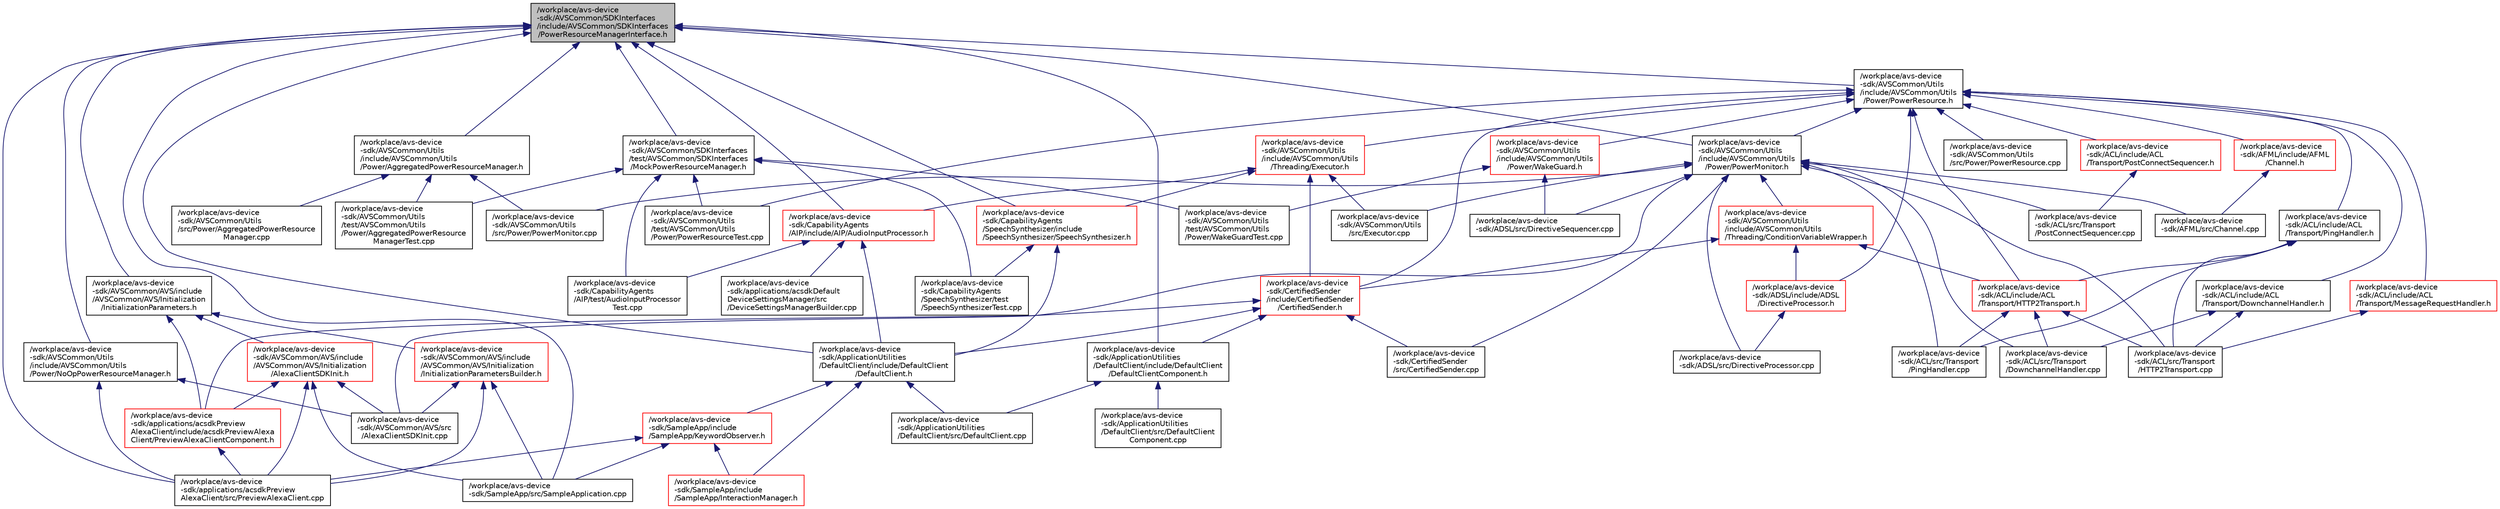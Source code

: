 digraph "/workplace/avs-device-sdk/AVSCommon/SDKInterfaces/include/AVSCommon/SDKInterfaces/PowerResourceManagerInterface.h"
{
  edge [fontname="Helvetica",fontsize="10",labelfontname="Helvetica",labelfontsize="10"];
  node [fontname="Helvetica",fontsize="10",shape=record];
  Node6 [label="/workplace/avs-device\l-sdk/AVSCommon/SDKInterfaces\l/include/AVSCommon/SDKInterfaces\l/PowerResourceManagerInterface.h",height=0.2,width=0.4,color="black", fillcolor="grey75", style="filled", fontcolor="black"];
  Node6 -> Node7 [dir="back",color="midnightblue",fontsize="10",style="solid",fontname="Helvetica"];
  Node7 [label="/workplace/avs-device\l-sdk/applications/acsdkPreview\lAlexaClient/src/PreviewAlexaClient.cpp",height=0.2,width=0.4,color="black", fillcolor="white", style="filled",URL="$_preview_alexa_client_8cpp.html"];
  Node6 -> Node8 [dir="back",color="midnightblue",fontsize="10",style="solid",fontname="Helvetica"];
  Node8 [label="/workplace/avs-device\l-sdk/ApplicationUtilities\l/DefaultClient/include/DefaultClient\l/DefaultClient.h",height=0.2,width=0.4,color="black", fillcolor="white", style="filled",URL="$_default_client_8h.html"];
  Node8 -> Node9 [dir="back",color="midnightblue",fontsize="10",style="solid",fontname="Helvetica"];
  Node9 [label="/workplace/avs-device\l-sdk/ApplicationUtilities\l/DefaultClient/src/DefaultClient.cpp",height=0.2,width=0.4,color="black", fillcolor="white", style="filled",URL="$_default_client_8cpp.html"];
  Node8 -> Node10 [dir="back",color="midnightblue",fontsize="10",style="solid",fontname="Helvetica"];
  Node10 [label="/workplace/avs-device\l-sdk/SampleApp/include\l/SampleApp/InteractionManager.h",height=0.2,width=0.4,color="red", fillcolor="white", style="filled",URL="$_interaction_manager_8h.html"];
  Node8 -> Node20 [dir="back",color="midnightblue",fontsize="10",style="solid",fontname="Helvetica"];
  Node20 [label="/workplace/avs-device\l-sdk/SampleApp/include\l/SampleApp/KeywordObserver.h",height=0.2,width=0.4,color="red", fillcolor="white", style="filled",URL="$_keyword_observer_8h.html"];
  Node20 -> Node7 [dir="back",color="midnightblue",fontsize="10",style="solid",fontname="Helvetica"];
  Node20 -> Node10 [dir="back",color="midnightblue",fontsize="10",style="solid",fontname="Helvetica"];
  Node20 -> Node17 [dir="back",color="midnightblue",fontsize="10",style="solid",fontname="Helvetica"];
  Node17 [label="/workplace/avs-device\l-sdk/SampleApp/src/SampleApplication.cpp",height=0.2,width=0.4,color="black", fillcolor="white", style="filled",URL="$_sample_application_8cpp.html"];
  Node6 -> Node22 [dir="back",color="midnightblue",fontsize="10",style="solid",fontname="Helvetica"];
  Node22 [label="/workplace/avs-device\l-sdk/ApplicationUtilities\l/DefaultClient/include/DefaultClient\l/DefaultClientComponent.h",height=0.2,width=0.4,color="black", fillcolor="white", style="filled",URL="$_default_client_component_8h.html"];
  Node22 -> Node9 [dir="back",color="midnightblue",fontsize="10",style="solid",fontname="Helvetica"];
  Node22 -> Node23 [dir="back",color="midnightblue",fontsize="10",style="solid",fontname="Helvetica"];
  Node23 [label="/workplace/avs-device\l-sdk/ApplicationUtilities\l/DefaultClient/src/DefaultClient\lComponent.cpp",height=0.2,width=0.4,color="black", fillcolor="white", style="filled",URL="$_default_client_component_8cpp.html"];
  Node6 -> Node24 [dir="back",color="midnightblue",fontsize="10",style="solid",fontname="Helvetica"];
  Node24 [label="/workplace/avs-device\l-sdk/AVSCommon/AVS/include\l/AVSCommon/AVS/Initialization\l/InitializationParameters.h",height=0.2,width=0.4,color="black", fillcolor="white", style="filled",URL="$_initialization_parameters_8h.html"];
  Node24 -> Node25 [dir="back",color="midnightblue",fontsize="10",style="solid",fontname="Helvetica"];
  Node25 [label="/workplace/avs-device\l-sdk/applications/acsdkPreview\lAlexaClient/include/acsdkPreviewAlexa\lClient/PreviewAlexaClientComponent.h",height=0.2,width=0.4,color="red", fillcolor="white", style="filled",URL="$_preview_alexa_client_component_8h.html"];
  Node25 -> Node7 [dir="back",color="midnightblue",fontsize="10",style="solid",fontname="Helvetica"];
  Node24 -> Node26 [dir="back",color="midnightblue",fontsize="10",style="solid",fontname="Helvetica"];
  Node26 [label="/workplace/avs-device\l-sdk/AVSCommon/AVS/include\l/AVSCommon/AVS/Initialization\l/AlexaClientSDKInit.h",height=0.2,width=0.4,color="red", fillcolor="white", style="filled",URL="$_alexa_client_s_d_k_init_8h.html"];
  Node26 -> Node25 [dir="back",color="midnightblue",fontsize="10",style="solid",fontname="Helvetica"];
  Node26 -> Node7 [dir="back",color="midnightblue",fontsize="10",style="solid",fontname="Helvetica"];
  Node26 -> Node29 [dir="back",color="midnightblue",fontsize="10",style="solid",fontname="Helvetica"];
  Node29 [label="/workplace/avs-device\l-sdk/AVSCommon/AVS/src\l/AlexaClientSDKInit.cpp",height=0.2,width=0.4,color="black", fillcolor="white", style="filled",URL="$_alexa_client_s_d_k_init_8cpp.html"];
  Node26 -> Node17 [dir="back",color="midnightblue",fontsize="10",style="solid",fontname="Helvetica"];
  Node24 -> Node42 [dir="back",color="midnightblue",fontsize="10",style="solid",fontname="Helvetica"];
  Node42 [label="/workplace/avs-device\l-sdk/AVSCommon/AVS/include\l/AVSCommon/AVS/Initialization\l/InitializationParametersBuilder.h",height=0.2,width=0.4,color="red", fillcolor="white", style="filled",URL="$_initialization_parameters_builder_8h.html"];
  Node42 -> Node7 [dir="back",color="midnightblue",fontsize="10",style="solid",fontname="Helvetica"];
  Node42 -> Node29 [dir="back",color="midnightblue",fontsize="10",style="solid",fontname="Helvetica"];
  Node42 -> Node17 [dir="back",color="midnightblue",fontsize="10",style="solid",fontname="Helvetica"];
  Node6 -> Node44 [dir="back",color="midnightblue",fontsize="10",style="solid",fontname="Helvetica"];
  Node44 [label="/workplace/avs-device\l-sdk/AVSCommon/SDKInterfaces\l/test/AVSCommon/SDKInterfaces\l/MockPowerResourceManager.h",height=0.2,width=0.4,color="black", fillcolor="white", style="filled",URL="$_mock_power_resource_manager_8h.html"];
  Node44 -> Node45 [dir="back",color="midnightblue",fontsize="10",style="solid",fontname="Helvetica"];
  Node45 [label="/workplace/avs-device\l-sdk/AVSCommon/Utils\l/test/AVSCommon/Utils\l/Power/AggregatedPowerResource\lManagerTest.cpp",height=0.2,width=0.4,color="black", fillcolor="white", style="filled",URL="$_aggregated_power_resource_manager_test_8cpp.html"];
  Node44 -> Node46 [dir="back",color="midnightblue",fontsize="10",style="solid",fontname="Helvetica"];
  Node46 [label="/workplace/avs-device\l-sdk/AVSCommon/Utils\l/test/AVSCommon/Utils\l/Power/PowerResourceTest.cpp",height=0.2,width=0.4,color="black", fillcolor="white", style="filled",URL="$_power_resource_test_8cpp.html"];
  Node44 -> Node47 [dir="back",color="midnightblue",fontsize="10",style="solid",fontname="Helvetica"];
  Node47 [label="/workplace/avs-device\l-sdk/AVSCommon/Utils\l/test/AVSCommon/Utils\l/Power/WakeGuardTest.cpp",height=0.2,width=0.4,color="black", fillcolor="white", style="filled",URL="$_wake_guard_test_8cpp.html"];
  Node44 -> Node48 [dir="back",color="midnightblue",fontsize="10",style="solid",fontname="Helvetica"];
  Node48 [label="/workplace/avs-device\l-sdk/CapabilityAgents\l/AIP/test/AudioInputProcessor\lTest.cpp",height=0.2,width=0.4,color="black", fillcolor="white", style="filled",URL="$_audio_input_processor_test_8cpp.html"];
  Node44 -> Node49 [dir="back",color="midnightblue",fontsize="10",style="solid",fontname="Helvetica"];
  Node49 [label="/workplace/avs-device\l-sdk/CapabilityAgents\l/SpeechSynthesizer/test\l/SpeechSynthesizerTest.cpp",height=0.2,width=0.4,color="black", fillcolor="white", style="filled",URL="$_speech_synthesizer_test_8cpp.html"];
  Node6 -> Node50 [dir="back",color="midnightblue",fontsize="10",style="solid",fontname="Helvetica"];
  Node50 [label="/workplace/avs-device\l-sdk/AVSCommon/Utils\l/include/AVSCommon/Utils\l/Power/AggregatedPowerResourceManager.h",height=0.2,width=0.4,color="black", fillcolor="white", style="filled",URL="$_aggregated_power_resource_manager_8h.html"];
  Node50 -> Node51 [dir="back",color="midnightblue",fontsize="10",style="solid",fontname="Helvetica"];
  Node51 [label="/workplace/avs-device\l-sdk/AVSCommon/Utils\l/src/Power/AggregatedPowerResource\lManager.cpp",height=0.2,width=0.4,color="black", fillcolor="white", style="filled",URL="$_aggregated_power_resource_manager_8cpp.html"];
  Node50 -> Node52 [dir="back",color="midnightblue",fontsize="10",style="solid",fontname="Helvetica"];
  Node52 [label="/workplace/avs-device\l-sdk/AVSCommon/Utils\l/src/Power/PowerMonitor.cpp",height=0.2,width=0.4,color="black", fillcolor="white", style="filled",URL="$_power_monitor_8cpp.html"];
  Node50 -> Node45 [dir="back",color="midnightblue",fontsize="10",style="solid",fontname="Helvetica"];
  Node6 -> Node53 [dir="back",color="midnightblue",fontsize="10",style="solid",fontname="Helvetica"];
  Node53 [label="/workplace/avs-device\l-sdk/AVSCommon/Utils\l/include/AVSCommon/Utils\l/Power/NoOpPowerResourceManager.h",height=0.2,width=0.4,color="black", fillcolor="white", style="filled",URL="$_no_op_power_resource_manager_8h.html"];
  Node53 -> Node7 [dir="back",color="midnightblue",fontsize="10",style="solid",fontname="Helvetica"];
  Node53 -> Node29 [dir="back",color="midnightblue",fontsize="10",style="solid",fontname="Helvetica"];
  Node6 -> Node54 [dir="back",color="midnightblue",fontsize="10",style="solid",fontname="Helvetica"];
  Node54 [label="/workplace/avs-device\l-sdk/AVSCommon/Utils\l/include/AVSCommon/Utils\l/Power/PowerMonitor.h",height=0.2,width=0.4,color="black", fillcolor="white", style="filled",URL="$_power_monitor_8h.html"];
  Node54 -> Node55 [dir="back",color="midnightblue",fontsize="10",style="solid",fontname="Helvetica"];
  Node55 [label="/workplace/avs-device\l-sdk/ACL/src/Transport\l/DownchannelHandler.cpp",height=0.2,width=0.4,color="black", fillcolor="white", style="filled",URL="$_downchannel_handler_8cpp.html"];
  Node54 -> Node56 [dir="back",color="midnightblue",fontsize="10",style="solid",fontname="Helvetica"];
  Node56 [label="/workplace/avs-device\l-sdk/ACL/src/Transport\l/HTTP2Transport.cpp",height=0.2,width=0.4,color="black", fillcolor="white", style="filled",URL="$_h_t_t_p2_transport_8cpp.html"];
  Node54 -> Node57 [dir="back",color="midnightblue",fontsize="10",style="solid",fontname="Helvetica"];
  Node57 [label="/workplace/avs-device\l-sdk/ACL/src/Transport\l/PingHandler.cpp",height=0.2,width=0.4,color="black", fillcolor="white", style="filled",URL="$_ping_handler_8cpp.html"];
  Node54 -> Node58 [dir="back",color="midnightblue",fontsize="10",style="solid",fontname="Helvetica"];
  Node58 [label="/workplace/avs-device\l-sdk/ACL/src/Transport\l/PostConnectSequencer.cpp",height=0.2,width=0.4,color="black", fillcolor="white", style="filled",URL="$_post_connect_sequencer_8cpp.html"];
  Node54 -> Node59 [dir="back",color="midnightblue",fontsize="10",style="solid",fontname="Helvetica"];
  Node59 [label="/workplace/avs-device\l-sdk/ADSL/src/DirectiveProcessor.cpp",height=0.2,width=0.4,color="black", fillcolor="white", style="filled",URL="$_directive_processor_8cpp.html"];
  Node54 -> Node60 [dir="back",color="midnightblue",fontsize="10",style="solid",fontname="Helvetica"];
  Node60 [label="/workplace/avs-device\l-sdk/ADSL/src/DirectiveSequencer.cpp",height=0.2,width=0.4,color="black", fillcolor="white", style="filled",URL="$_directive_sequencer_8cpp.html"];
  Node54 -> Node61 [dir="back",color="midnightblue",fontsize="10",style="solid",fontname="Helvetica"];
  Node61 [label="/workplace/avs-device\l-sdk/AFML/src/Channel.cpp",height=0.2,width=0.4,color="black", fillcolor="white", style="filled",URL="$_channel_8cpp.html"];
  Node54 -> Node29 [dir="back",color="midnightblue",fontsize="10",style="solid",fontname="Helvetica"];
  Node54 -> Node62 [dir="back",color="midnightblue",fontsize="10",style="solid",fontname="Helvetica"];
  Node62 [label="/workplace/avs-device\l-sdk/AVSCommon/Utils\l/include/AVSCommon/Utils\l/Threading/ConditionVariableWrapper.h",height=0.2,width=0.4,color="red", fillcolor="white", style="filled",URL="$_condition_variable_wrapper_8h.html"];
  Node62 -> Node63 [dir="back",color="midnightblue",fontsize="10",style="solid",fontname="Helvetica"];
  Node63 [label="/workplace/avs-device\l-sdk/ACL/include/ACL\l/Transport/HTTP2Transport.h",height=0.2,width=0.4,color="red", fillcolor="white", style="filled",URL="$_h_t_t_p2_transport_8h.html"];
  Node63 -> Node55 [dir="back",color="midnightblue",fontsize="10",style="solid",fontname="Helvetica"];
  Node63 -> Node56 [dir="back",color="midnightblue",fontsize="10",style="solid",fontname="Helvetica"];
  Node63 -> Node57 [dir="back",color="midnightblue",fontsize="10",style="solid",fontname="Helvetica"];
  Node62 -> Node68 [dir="back",color="midnightblue",fontsize="10",style="solid",fontname="Helvetica"];
  Node68 [label="/workplace/avs-device\l-sdk/ADSL/include/ADSL\l/DirectiveProcessor.h",height=0.2,width=0.4,color="red", fillcolor="white", style="filled",URL="$_directive_processor_8h.html"];
  Node68 -> Node59 [dir="back",color="midnightblue",fontsize="10",style="solid",fontname="Helvetica"];
  Node62 -> Node134 [dir="back",color="midnightblue",fontsize="10",style="solid",fontname="Helvetica"];
  Node134 [label="/workplace/avs-device\l-sdk/CertifiedSender\l/include/CertifiedSender\l/CertifiedSender.h",height=0.2,width=0.4,color="red", fillcolor="white", style="filled",URL="$_certified_sender_8h.html"];
  Node134 -> Node25 [dir="back",color="midnightblue",fontsize="10",style="solid",fontname="Helvetica"];
  Node134 -> Node8 [dir="back",color="midnightblue",fontsize="10",style="solid",fontname="Helvetica"];
  Node134 -> Node22 [dir="back",color="midnightblue",fontsize="10",style="solid",fontname="Helvetica"];
  Node134 -> Node147 [dir="back",color="midnightblue",fontsize="10",style="solid",fontname="Helvetica"];
  Node147 [label="/workplace/avs-device\l-sdk/CertifiedSender\l/src/CertifiedSender.cpp",height=0.2,width=0.4,color="black", fillcolor="white", style="filled",URL="$_certified_sender_8cpp.html"];
  Node54 -> Node154 [dir="back",color="midnightblue",fontsize="10",style="solid",fontname="Helvetica"];
  Node154 [label="/workplace/avs-device\l-sdk/AVSCommon/Utils\l/src/Executor.cpp",height=0.2,width=0.4,color="black", fillcolor="white", style="filled",URL="$_executor_8cpp.html"];
  Node54 -> Node52 [dir="back",color="midnightblue",fontsize="10",style="solid",fontname="Helvetica"];
  Node54 -> Node147 [dir="back",color="midnightblue",fontsize="10",style="solid",fontname="Helvetica"];
  Node6 -> Node155 [dir="back",color="midnightblue",fontsize="10",style="solid",fontname="Helvetica"];
  Node155 [label="/workplace/avs-device\l-sdk/AVSCommon/Utils\l/include/AVSCommon/Utils\l/Power/PowerResource.h",height=0.2,width=0.4,color="black", fillcolor="white", style="filled",URL="$_power_resource_8h.html"];
  Node155 -> Node156 [dir="back",color="midnightblue",fontsize="10",style="solid",fontname="Helvetica"];
  Node156 [label="/workplace/avs-device\l-sdk/ACL/include/ACL\l/Transport/DownchannelHandler.h",height=0.2,width=0.4,color="black", fillcolor="white", style="filled",URL="$_downchannel_handler_8h.html"];
  Node156 -> Node55 [dir="back",color="midnightblue",fontsize="10",style="solid",fontname="Helvetica"];
  Node156 -> Node56 [dir="back",color="midnightblue",fontsize="10",style="solid",fontname="Helvetica"];
  Node155 -> Node63 [dir="back",color="midnightblue",fontsize="10",style="solid",fontname="Helvetica"];
  Node155 -> Node157 [dir="back",color="midnightblue",fontsize="10",style="solid",fontname="Helvetica"];
  Node157 [label="/workplace/avs-device\l-sdk/ACL/include/ACL\l/Transport/MessageRequestHandler.h",height=0.2,width=0.4,color="red", fillcolor="white", style="filled",URL="$_message_request_handler_8h.html"];
  Node157 -> Node56 [dir="back",color="midnightblue",fontsize="10",style="solid",fontname="Helvetica"];
  Node155 -> Node159 [dir="back",color="midnightblue",fontsize="10",style="solid",fontname="Helvetica"];
  Node159 [label="/workplace/avs-device\l-sdk/ACL/include/ACL\l/Transport/PingHandler.h",height=0.2,width=0.4,color="black", fillcolor="white", style="filled",URL="$_ping_handler_8h.html"];
  Node159 -> Node63 [dir="back",color="midnightblue",fontsize="10",style="solid",fontname="Helvetica"];
  Node159 -> Node56 [dir="back",color="midnightblue",fontsize="10",style="solid",fontname="Helvetica"];
  Node159 -> Node57 [dir="back",color="midnightblue",fontsize="10",style="solid",fontname="Helvetica"];
  Node155 -> Node160 [dir="back",color="midnightblue",fontsize="10",style="solid",fontname="Helvetica"];
  Node160 [label="/workplace/avs-device\l-sdk/ACL/include/ACL\l/Transport/PostConnectSequencer.h",height=0.2,width=0.4,color="red", fillcolor="white", style="filled",URL="$_post_connect_sequencer_8h.html"];
  Node160 -> Node58 [dir="back",color="midnightblue",fontsize="10",style="solid",fontname="Helvetica"];
  Node155 -> Node68 [dir="back",color="midnightblue",fontsize="10",style="solid",fontname="Helvetica"];
  Node155 -> Node163 [dir="back",color="midnightblue",fontsize="10",style="solid",fontname="Helvetica"];
  Node163 [label="/workplace/avs-device\l-sdk/AFML/include/AFML\l/Channel.h",height=0.2,width=0.4,color="red", fillcolor="white", style="filled",URL="$_channel_8h.html"];
  Node163 -> Node61 [dir="back",color="midnightblue",fontsize="10",style="solid",fontname="Helvetica"];
  Node155 -> Node54 [dir="back",color="midnightblue",fontsize="10",style="solid",fontname="Helvetica"];
  Node155 -> Node175 [dir="back",color="midnightblue",fontsize="10",style="solid",fontname="Helvetica"];
  Node175 [label="/workplace/avs-device\l-sdk/AVSCommon/Utils\l/include/AVSCommon/Utils\l/Power/WakeGuard.h",height=0.2,width=0.4,color="red", fillcolor="white", style="filled",URL="$_wake_guard_8h.html"];
  Node175 -> Node60 [dir="back",color="midnightblue",fontsize="10",style="solid",fontname="Helvetica"];
  Node175 -> Node47 [dir="back",color="midnightblue",fontsize="10",style="solid",fontname="Helvetica"];
  Node155 -> Node177 [dir="back",color="midnightblue",fontsize="10",style="solid",fontname="Helvetica"];
  Node177 [label="/workplace/avs-device\l-sdk/AVSCommon/Utils\l/include/AVSCommon/Utils\l/Threading/Executor.h",height=0.2,width=0.4,color="red", fillcolor="white", style="filled",URL="$_executor_8h.html"];
  Node177 -> Node154 [dir="back",color="midnightblue",fontsize="10",style="solid",fontname="Helvetica"];
  Node177 -> Node204 [dir="back",color="midnightblue",fontsize="10",style="solid",fontname="Helvetica"];
  Node204 [label="/workplace/avs-device\l-sdk/CapabilityAgents\l/AIP/include/AIP/AudioInputProcessor.h",height=0.2,width=0.4,color="red", fillcolor="white", style="filled",URL="$_audio_input_processor_8h.html"];
  Node204 -> Node122 [dir="back",color="midnightblue",fontsize="10",style="solid",fontname="Helvetica"];
  Node122 [label="/workplace/avs-device\l-sdk/applications/acsdkDefault\lDeviceSettingsManager/src\l/DeviceSettingsManagerBuilder.cpp",height=0.2,width=0.4,color="black", fillcolor="white", style="filled",URL="$_device_settings_manager_builder_8cpp.html"];
  Node204 -> Node8 [dir="back",color="midnightblue",fontsize="10",style="solid",fontname="Helvetica"];
  Node204 -> Node48 [dir="back",color="midnightblue",fontsize="10",style="solid",fontname="Helvetica"];
  Node177 -> Node208 [dir="back",color="midnightblue",fontsize="10",style="solid",fontname="Helvetica"];
  Node208 [label="/workplace/avs-device\l-sdk/CapabilityAgents\l/SpeechSynthesizer/include\l/SpeechSynthesizer/SpeechSynthesizer.h",height=0.2,width=0.4,color="red", fillcolor="white", style="filled",URL="$_speech_synthesizer_8h.html"];
  Node208 -> Node8 [dir="back",color="midnightblue",fontsize="10",style="solid",fontname="Helvetica"];
  Node208 -> Node49 [dir="back",color="midnightblue",fontsize="10",style="solid",fontname="Helvetica"];
  Node177 -> Node134 [dir="back",color="midnightblue",fontsize="10",style="solid",fontname="Helvetica"];
  Node155 -> Node397 [dir="back",color="midnightblue",fontsize="10",style="solid",fontname="Helvetica"];
  Node397 [label="/workplace/avs-device\l-sdk/AVSCommon/Utils\l/src/Power/PowerResource.cpp",height=0.2,width=0.4,color="black", fillcolor="white", style="filled",URL="$_power_resource_8cpp.html"];
  Node155 -> Node46 [dir="back",color="midnightblue",fontsize="10",style="solid",fontname="Helvetica"];
  Node155 -> Node134 [dir="back",color="midnightblue",fontsize="10",style="solid",fontname="Helvetica"];
  Node6 -> Node204 [dir="back",color="midnightblue",fontsize="10",style="solid",fontname="Helvetica"];
  Node6 -> Node208 [dir="back",color="midnightblue",fontsize="10",style="solid",fontname="Helvetica"];
  Node6 -> Node17 [dir="back",color="midnightblue",fontsize="10",style="solid",fontname="Helvetica"];
}
